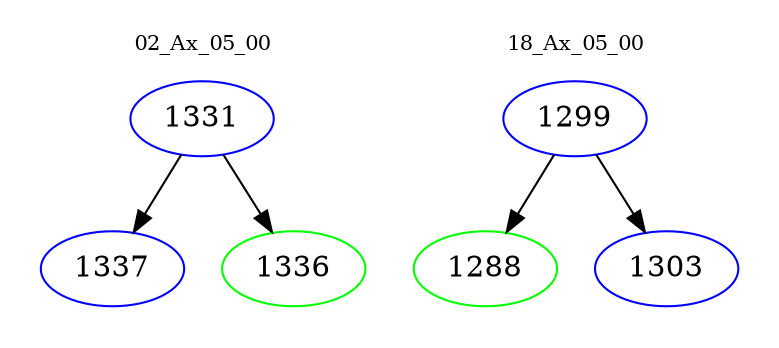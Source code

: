 digraph{
subgraph cluster_0 {
color = white
label = "02_Ax_05_00";
fontsize=10;
T0_1331 [label="1331", color="blue"]
T0_1331 -> T0_1337 [color="black"]
T0_1337 [label="1337", color="blue"]
T0_1331 -> T0_1336 [color="black"]
T0_1336 [label="1336", color="green"]
}
subgraph cluster_1 {
color = white
label = "18_Ax_05_00";
fontsize=10;
T1_1299 [label="1299", color="blue"]
T1_1299 -> T1_1288 [color="black"]
T1_1288 [label="1288", color="green"]
T1_1299 -> T1_1303 [color="black"]
T1_1303 [label="1303", color="blue"]
}
}

